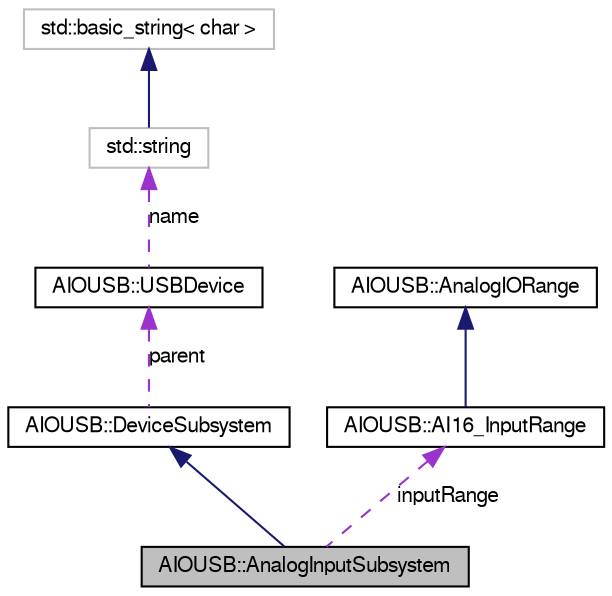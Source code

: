 digraph G
{
  edge [fontname="FreeSans",fontsize="10",labelfontname="FreeSans",labelfontsize="10"];
  node [fontname="FreeSans",fontsize="10",shape=record];
  Node1 [label="AIOUSB::AnalogInputSubsystem",height=0.2,width=0.4,color="black", fillcolor="grey75", style="filled" fontcolor="black"];
  Node2 -> Node1 [dir=back,color="midnightblue",fontsize="10",style="solid",fontname="FreeSans"];
  Node2 [label="AIOUSB::DeviceSubsystem",height=0.2,width=0.4,color="black", fillcolor="white", style="filled",URL="$classAIOUSB_1_1DeviceSubsystem.html"];
  Node3 -> Node2 [dir=back,color="darkorchid3",fontsize="10",style="dashed",label="parent",fontname="FreeSans"];
  Node3 [label="AIOUSB::USBDevice",height=0.2,width=0.4,color="black", fillcolor="white", style="filled",URL="$classAIOUSB_1_1USBDevice.html"];
  Node4 -> Node3 [dir=back,color="darkorchid3",fontsize="10",style="dashed",label="name",fontname="FreeSans"];
  Node4 [label="std::string",height=0.2,width=0.4,color="grey75", fillcolor="white", style="filled",tooltip="STL class."];
  Node5 -> Node4 [dir=back,color="midnightblue",fontsize="10",style="solid",fontname="FreeSans"];
  Node5 [label="std::basic_string\< char \>",height=0.2,width=0.4,color="grey75", fillcolor="white", style="filled",tooltip="STL class."];
  Node6 -> Node1 [dir=back,color="darkorchid3",fontsize="10",style="dashed",label="inputRange",fontname="FreeSans"];
  Node6 [label="AIOUSB::AI16_InputRange",height=0.2,width=0.4,color="black", fillcolor="white", style="filled",URL="$classAIOUSB_1_1AI16__InputRange.html"];
  Node7 -> Node6 [dir=back,color="midnightblue",fontsize="10",style="solid",fontname="FreeSans"];
  Node7 [label="AIOUSB::AnalogIORange",height=0.2,width=0.4,color="black", fillcolor="white", style="filled",URL="$classAIOUSB_1_1AnalogIORange.html"];
}
